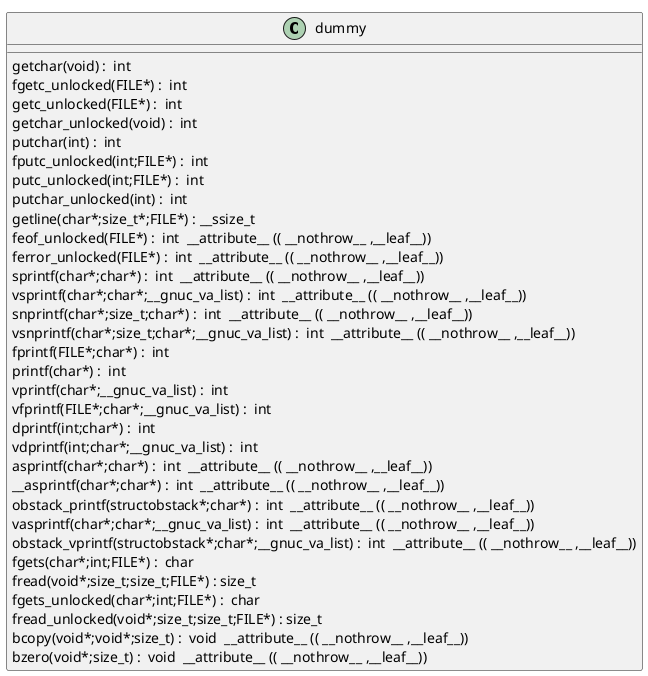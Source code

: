 @startuml
!pragma layout smetana
class dummy {
getchar(void) :  int  [[[./../.././qc/engines/e_afalg.c.html#898]]]
fgetc_unlocked(FILE*) :  int  [[[./../.././qc/engines/e_afalg.c.html#907]]]
getc_unlocked(FILE*) :  int  [[[./../.././qc/engines/e_afalg.c.html#917]]]
getchar_unlocked(void) :  int  [[[./../.././qc/engines/e_afalg.c.html#924]]]
putchar(int) :  int  [[[./../.././qc/engines/e_afalg.c.html#933]]]
fputc_unlocked(int;FILE*) :  int  [[[./../.././qc/engines/e_afalg.c.html#942]]]
putc_unlocked(int;FILE*) :  int  [[[./../.././qc/engines/e_afalg.c.html#952]]]
putchar_unlocked(int) :  int  [[[./../.././qc/engines/e_afalg.c.html#959]]]
getline(char*;size_t*;FILE*) : __ssize_t [[[./../.././qc/engines/e_afalg.c.html#969]]]
feof_unlocked(FILE*) :  int  __attribute__ (( __nothrow__ ,__leaf__)) [[[./../.././qc/engines/e_afalg.c.html#979]]]
ferror_unlocked(FILE*) :  int  __attribute__ (( __nothrow__ ,__leaf__)) [[[./../.././qc/engines/e_afalg.c.html#986]]]
sprintf(char*;char*) :  int  __attribute__ (( __nothrow__ ,__leaf__)) [[[./../.././qc/engines/e_afalg.c.html#1005]]]
vsprintf(char*;char*;__gnuc_va_list) :  int  __attribute__ (( __nothrow__ ,__leaf__)) [[[./../.././qc/engines/e_afalg.c.html#1018]]]
snprintf(char*;size_t;char*) :  int  __attribute__ (( __nothrow__ ,__leaf__)) [[[./../.././qc/engines/e_afalg.c.html#1037]]]
vsnprintf(char*;size_t;char*;__gnuc_va_list) :  int  __attribute__ (( __nothrow__ ,__leaf__)) [[[./../.././qc/engines/e_afalg.c.html#1051]]]
fprintf(FILE*;char*) :  int  [[[./../.././qc/engines/e_afalg.c.html#1072]]]
printf(char*) :  int  [[[./../.././qc/engines/e_afalg.c.html#1079]]]
vprintf(char*;__gnuc_va_list) :  int  [[[./../.././qc/engines/e_afalg.c.html#1091]]]
vfprintf(FILE*;char*;__gnuc_va_list) :  int  [[[./../.././qc/engines/e_afalg.c.html#1101]]]
dprintf(int;char*) :  int  [[[./../.././qc/engines/e_afalg.c.html#1116]]]
vdprintf(int;char*;__gnuc_va_list) :  int  [[[./../.././qc/engines/e_afalg.c.html#1127]]]
asprintf(char*;char*) :  int  __attribute__ (( __nothrow__ ,__leaf__)) [[[./../.././qc/engines/e_afalg.c.html#1153]]]
__asprintf(char*;char*) :  int  __attribute__ (( __nothrow__ ,__leaf__)) [[[./../.././qc/engines/e_afalg.c.html#1160]]]
obstack_printf(structobstack*;char*) :  int  __attribute__ (( __nothrow__ ,__leaf__)) [[[./../.././qc/engines/e_afalg.c.html#1168]]]
vasprintf(char*;char*;__gnuc_va_list) :  int  __attribute__ (( __nothrow__ ,__leaf__)) [[[./../.././qc/engines/e_afalg.c.html#1176]]]
obstack_vprintf(structobstack*;char*;__gnuc_va_list) :  int  __attribute__ (( __nothrow__ ,__leaf__)) [[[./../.././qc/engines/e_afalg.c.html#1183]]]
fgets(char*;int;FILE*) :  char  [[[./../.././qc/engines/e_afalg.c.html#1204]]]
fread(void*;size_t;size_t;FILE*) : size_t [[[./../.././qc/engines/e_afalg.c.html#1230]]]
fgets_unlocked(char*;int;FILE*) :  char  [[[./../.././qc/engines/e_afalg.c.html#1256]]]
fread_unlocked(void*;size_t;size_t;FILE*) : size_t [[[./../.././qc/engines/e_afalg.c.html#1285]]]
bcopy(void*;void*;size_t) :  void  __attribute__ (( __nothrow__ ,__leaf__)) [[[./../.././qc/engines/e_afalg.c.html#1642]]]
bzero(void*;size_t) :  void  __attribute__ (( __nothrow__ ,__leaf__)) [[[./../.././qc/engines/e_afalg.c.html#1649]]]
} 
@enduml
